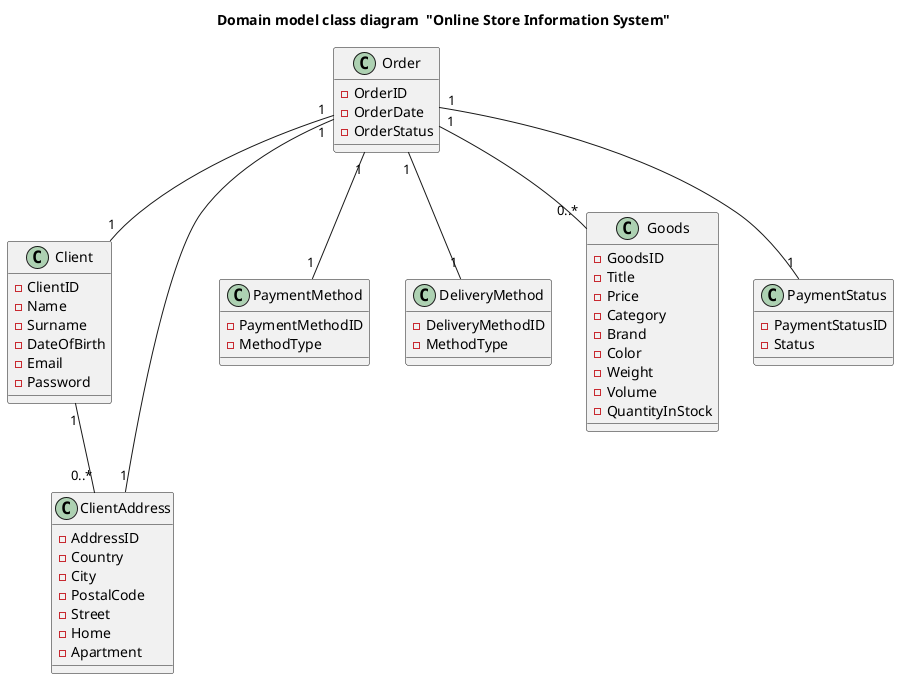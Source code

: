 @startuml OnlineStoreInformationSystem

!define ENTITY class

title Domain model class diagram  "Online Store Information System"

ENTITY Order {
  - OrderID
  - OrderDate
  - OrderStatus
}

ENTITY Client {
  - ClientID
  - Name
  - Surname
  - DateOfBirth
  - Email
  - Password
}

ENTITY ClientAddress {
  - AddressID
  - Country
  - City
  - PostalCode
  - Street
  - Home
  - Apartment
}

ENTITY PaymentMethod {
  - PaymentMethodID
  - MethodType
}

ENTITY DeliveryMethod {
  - DeliveryMethodID
  - MethodType
}

ENTITY Goods {
  - GoodsID
  - Title
  - Price
  - Category
  - Brand
  - Color
  - Weight
  - Volume
  - QuantityInStock
}

ENTITY PaymentStatus {
  - PaymentStatusID
  - Status
}


Order "1" -- "1" Client
Order "1" -- "1" ClientAddress
Order "1" -- "1" PaymentMethod
Order "1" -- "1" DeliveryMethod
Order "1" -- "0..*" Goods
Order "1" -- "1" PaymentStatus
Client "1" -- "0..*" ClientAddress

@enduml
